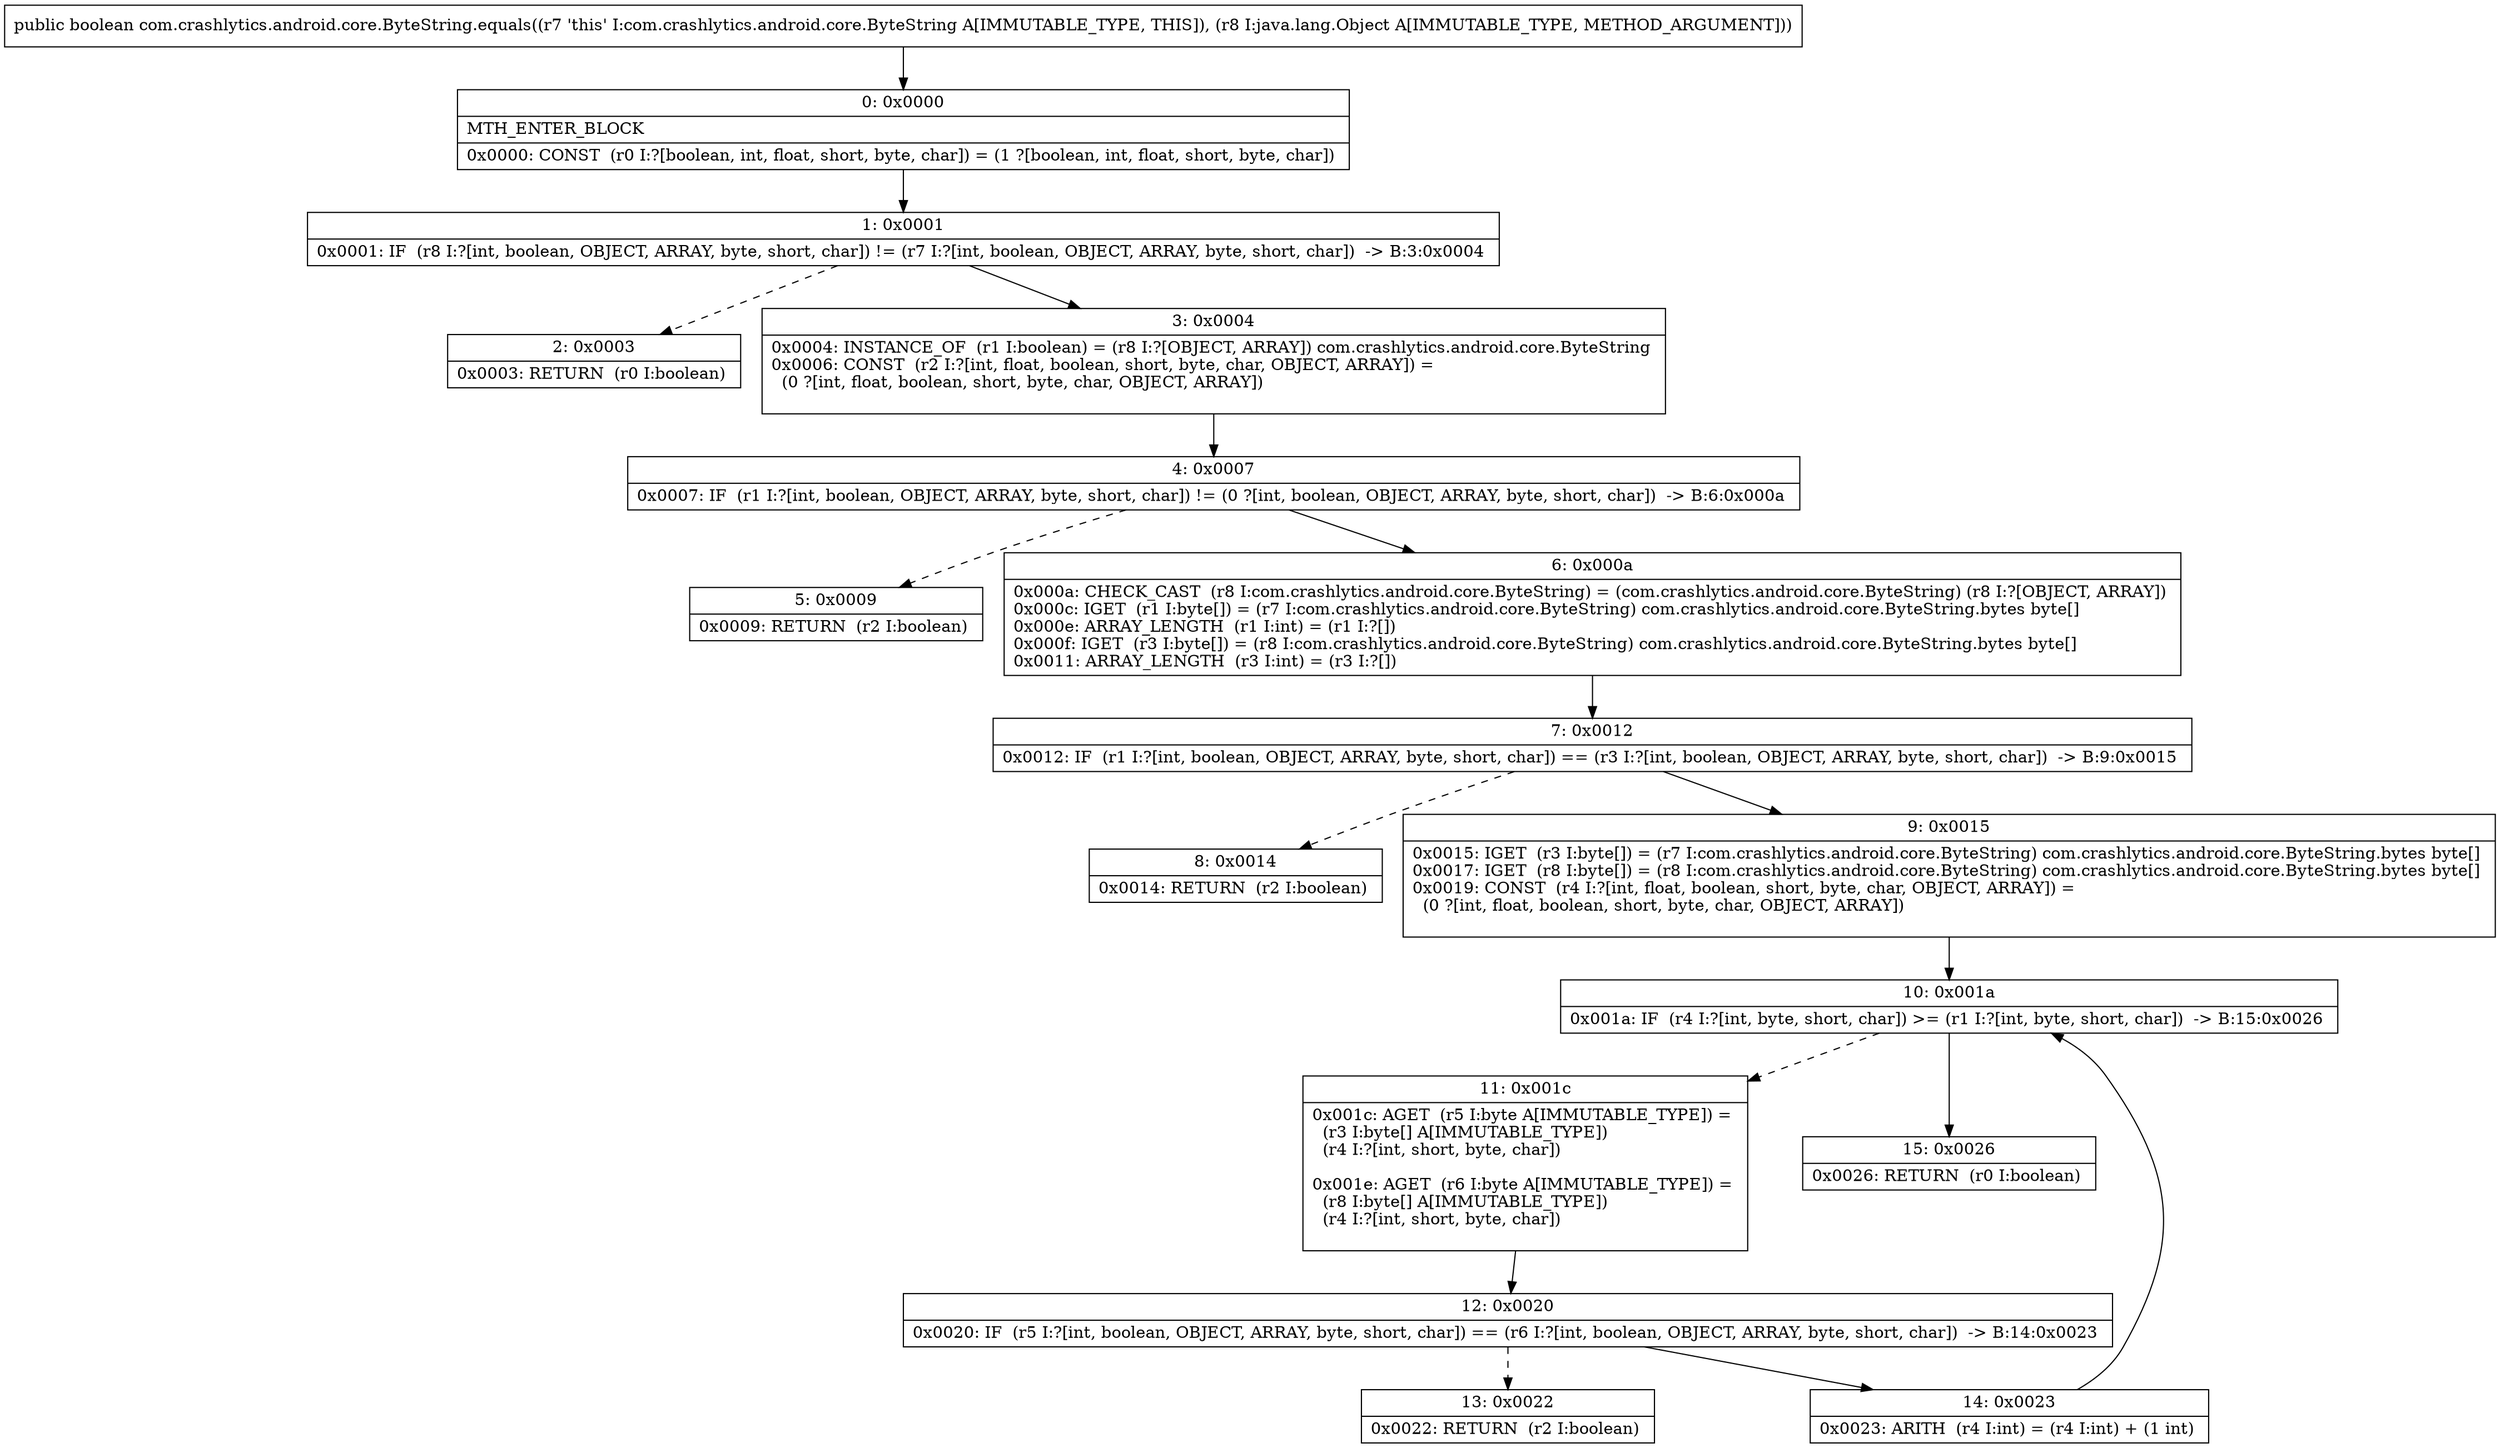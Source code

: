 digraph "CFG forcom.crashlytics.android.core.ByteString.equals(Ljava\/lang\/Object;)Z" {
Node_0 [shape=record,label="{0\:\ 0x0000|MTH_ENTER_BLOCK\l|0x0000: CONST  (r0 I:?[boolean, int, float, short, byte, char]) = (1 ?[boolean, int, float, short, byte, char]) \l}"];
Node_1 [shape=record,label="{1\:\ 0x0001|0x0001: IF  (r8 I:?[int, boolean, OBJECT, ARRAY, byte, short, char]) != (r7 I:?[int, boolean, OBJECT, ARRAY, byte, short, char])  \-\> B:3:0x0004 \l}"];
Node_2 [shape=record,label="{2\:\ 0x0003|0x0003: RETURN  (r0 I:boolean) \l}"];
Node_3 [shape=record,label="{3\:\ 0x0004|0x0004: INSTANCE_OF  (r1 I:boolean) = (r8 I:?[OBJECT, ARRAY]) com.crashlytics.android.core.ByteString \l0x0006: CONST  (r2 I:?[int, float, boolean, short, byte, char, OBJECT, ARRAY]) = \l  (0 ?[int, float, boolean, short, byte, char, OBJECT, ARRAY])\l \l}"];
Node_4 [shape=record,label="{4\:\ 0x0007|0x0007: IF  (r1 I:?[int, boolean, OBJECT, ARRAY, byte, short, char]) != (0 ?[int, boolean, OBJECT, ARRAY, byte, short, char])  \-\> B:6:0x000a \l}"];
Node_5 [shape=record,label="{5\:\ 0x0009|0x0009: RETURN  (r2 I:boolean) \l}"];
Node_6 [shape=record,label="{6\:\ 0x000a|0x000a: CHECK_CAST  (r8 I:com.crashlytics.android.core.ByteString) = (com.crashlytics.android.core.ByteString) (r8 I:?[OBJECT, ARRAY]) \l0x000c: IGET  (r1 I:byte[]) = (r7 I:com.crashlytics.android.core.ByteString) com.crashlytics.android.core.ByteString.bytes byte[] \l0x000e: ARRAY_LENGTH  (r1 I:int) = (r1 I:?[]) \l0x000f: IGET  (r3 I:byte[]) = (r8 I:com.crashlytics.android.core.ByteString) com.crashlytics.android.core.ByteString.bytes byte[] \l0x0011: ARRAY_LENGTH  (r3 I:int) = (r3 I:?[]) \l}"];
Node_7 [shape=record,label="{7\:\ 0x0012|0x0012: IF  (r1 I:?[int, boolean, OBJECT, ARRAY, byte, short, char]) == (r3 I:?[int, boolean, OBJECT, ARRAY, byte, short, char])  \-\> B:9:0x0015 \l}"];
Node_8 [shape=record,label="{8\:\ 0x0014|0x0014: RETURN  (r2 I:boolean) \l}"];
Node_9 [shape=record,label="{9\:\ 0x0015|0x0015: IGET  (r3 I:byte[]) = (r7 I:com.crashlytics.android.core.ByteString) com.crashlytics.android.core.ByteString.bytes byte[] \l0x0017: IGET  (r8 I:byte[]) = (r8 I:com.crashlytics.android.core.ByteString) com.crashlytics.android.core.ByteString.bytes byte[] \l0x0019: CONST  (r4 I:?[int, float, boolean, short, byte, char, OBJECT, ARRAY]) = \l  (0 ?[int, float, boolean, short, byte, char, OBJECT, ARRAY])\l \l}"];
Node_10 [shape=record,label="{10\:\ 0x001a|0x001a: IF  (r4 I:?[int, byte, short, char]) \>= (r1 I:?[int, byte, short, char])  \-\> B:15:0x0026 \l}"];
Node_11 [shape=record,label="{11\:\ 0x001c|0x001c: AGET  (r5 I:byte A[IMMUTABLE_TYPE]) = \l  (r3 I:byte[] A[IMMUTABLE_TYPE])\l  (r4 I:?[int, short, byte, char])\l \l0x001e: AGET  (r6 I:byte A[IMMUTABLE_TYPE]) = \l  (r8 I:byte[] A[IMMUTABLE_TYPE])\l  (r4 I:?[int, short, byte, char])\l \l}"];
Node_12 [shape=record,label="{12\:\ 0x0020|0x0020: IF  (r5 I:?[int, boolean, OBJECT, ARRAY, byte, short, char]) == (r6 I:?[int, boolean, OBJECT, ARRAY, byte, short, char])  \-\> B:14:0x0023 \l}"];
Node_13 [shape=record,label="{13\:\ 0x0022|0x0022: RETURN  (r2 I:boolean) \l}"];
Node_14 [shape=record,label="{14\:\ 0x0023|0x0023: ARITH  (r4 I:int) = (r4 I:int) + (1 int) \l}"];
Node_15 [shape=record,label="{15\:\ 0x0026|0x0026: RETURN  (r0 I:boolean) \l}"];
MethodNode[shape=record,label="{public boolean com.crashlytics.android.core.ByteString.equals((r7 'this' I:com.crashlytics.android.core.ByteString A[IMMUTABLE_TYPE, THIS]), (r8 I:java.lang.Object A[IMMUTABLE_TYPE, METHOD_ARGUMENT])) }"];
MethodNode -> Node_0;
Node_0 -> Node_1;
Node_1 -> Node_2[style=dashed];
Node_1 -> Node_3;
Node_3 -> Node_4;
Node_4 -> Node_5[style=dashed];
Node_4 -> Node_6;
Node_6 -> Node_7;
Node_7 -> Node_8[style=dashed];
Node_7 -> Node_9;
Node_9 -> Node_10;
Node_10 -> Node_11[style=dashed];
Node_10 -> Node_15;
Node_11 -> Node_12;
Node_12 -> Node_13[style=dashed];
Node_12 -> Node_14;
Node_14 -> Node_10;
}

